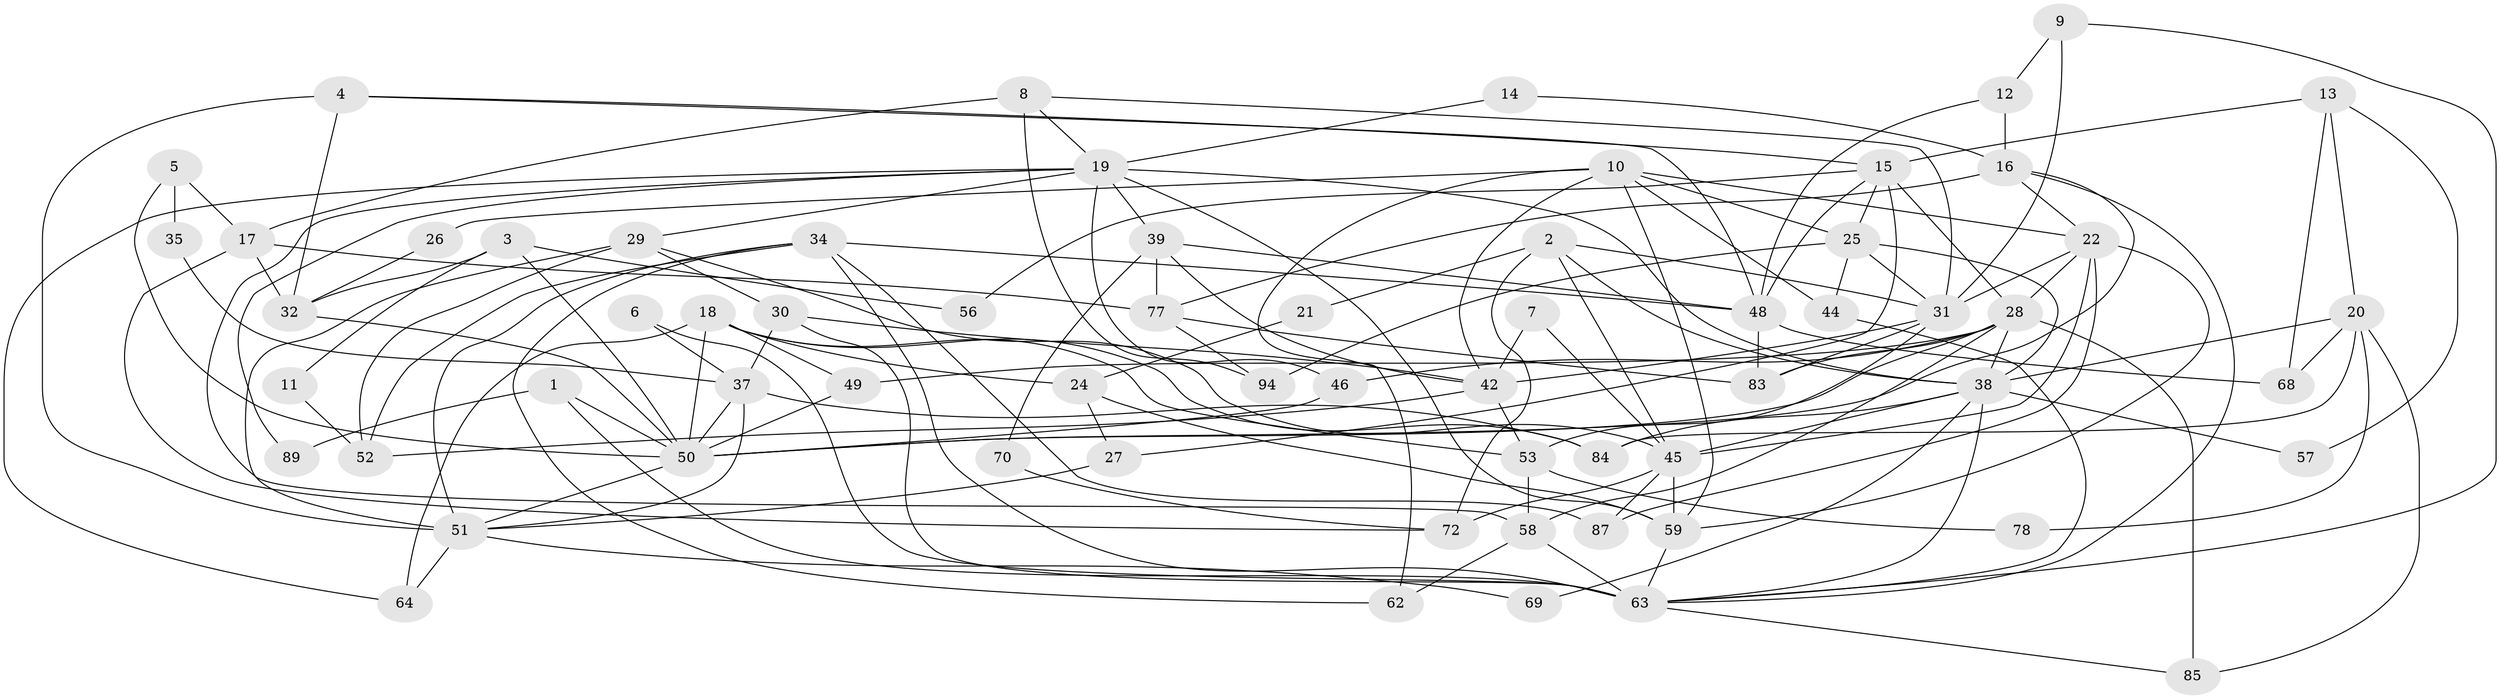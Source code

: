 // original degree distribution, {2: 0.17346938775510204, 6: 0.11224489795918367, 4: 0.23469387755102042, 3: 0.2653061224489796, 5: 0.15306122448979592, 8: 0.02040816326530612, 10: 0.01020408163265306, 7: 0.030612244897959183}
// Generated by graph-tools (version 1.1) at 2025/11/02/27/25 16:11:17]
// undirected, 65 vertices, 150 edges
graph export_dot {
graph [start="1"]
  node [color=gray90,style=filled];
  1 [super="+40"];
  2 [super="+66"];
  3;
  4 [super="+65"];
  5;
  6;
  7;
  8 [super="+74"];
  9 [super="+55"];
  10 [super="+90"];
  11;
  12;
  13;
  14;
  15 [super="+23"];
  16 [super="+67"];
  17 [super="+36"];
  18 [super="+43"];
  19 [super="+81"];
  20 [super="+47"];
  21;
  22 [super="+33"];
  24 [super="+98"];
  25 [super="+93"];
  26;
  27;
  28 [super="+79"];
  29 [super="+41"];
  30 [super="+71"];
  31 [super="+95"];
  32 [super="+88"];
  34 [super="+86"];
  35;
  37 [super="+60"];
  38 [super="+76"];
  39 [super="+54"];
  42 [super="+82"];
  44;
  45 [super="+75"];
  46;
  48 [super="+80"];
  49;
  50 [super="+73"];
  51 [super="+61"];
  52;
  53 [super="+96"];
  56;
  57;
  58 [super="+92"];
  59;
  62;
  63 [super="+91"];
  64 [super="+97"];
  68;
  69;
  70;
  72;
  77;
  78;
  83;
  84;
  85;
  87;
  89;
  94;
  1 -- 50;
  1 -- 89;
  1 -- 63 [weight=2];
  2 -- 45;
  2 -- 21 [weight=2];
  2 -- 31 [weight=2];
  2 -- 72;
  2 -- 38;
  3 -- 11;
  3 -- 56;
  3 -- 50;
  3 -- 32;
  4 -- 32 [weight=2];
  4 -- 48;
  4 -- 15;
  4 -- 51;
  5 -- 35;
  5 -- 50;
  5 -- 17;
  6 -- 63;
  6 -- 37;
  7 -- 42;
  7 -- 45;
  8 -- 94 [weight=2];
  8 -- 17 [weight=2];
  8 -- 19;
  8 -- 31;
  9 -- 12;
  9 -- 63;
  9 -- 31;
  10 -- 22 [weight=2];
  10 -- 26;
  10 -- 59;
  10 -- 42;
  10 -- 25;
  10 -- 44;
  10 -- 62;
  11 -- 52;
  12 -- 48;
  12 -- 16;
  13 -- 15;
  13 -- 68;
  13 -- 20;
  13 -- 57;
  14 -- 19;
  14 -- 16;
  15 -- 28 [weight=2];
  15 -- 48;
  15 -- 56;
  15 -- 27;
  15 -- 25;
  16 -- 63;
  16 -- 50;
  16 -- 22;
  16 -- 77;
  17 -- 77;
  17 -- 32;
  17 -- 72;
  18 -- 49;
  18 -- 24 [weight=2];
  18 -- 50;
  18 -- 64;
  18 -- 84;
  18 -- 53;
  19 -- 39 [weight=2];
  19 -- 29;
  19 -- 64;
  19 -- 89;
  19 -- 58;
  19 -- 59;
  19 -- 46;
  19 -- 38;
  20 -- 68;
  20 -- 85;
  20 -- 84;
  20 -- 78;
  20 -- 38;
  21 -- 24;
  22 -- 87;
  22 -- 59;
  22 -- 45;
  22 -- 28;
  22 -- 31;
  24 -- 59;
  24 -- 27;
  25 -- 31;
  25 -- 44;
  25 -- 94;
  25 -- 38;
  26 -- 32;
  27 -- 51;
  28 -- 46;
  28 -- 50;
  28 -- 83;
  28 -- 85;
  28 -- 49;
  28 -- 38;
  28 -- 58;
  29 -- 51 [weight=2];
  29 -- 52;
  29 -- 30;
  29 -- 45;
  30 -- 42;
  30 -- 37;
  30 -- 63;
  31 -- 83;
  31 -- 53;
  31 -- 42;
  32 -- 50;
  34 -- 87;
  34 -- 52;
  34 -- 62;
  34 -- 48;
  34 -- 51;
  34 -- 63;
  35 -- 37;
  37 -- 84;
  37 -- 50;
  37 -- 51;
  38 -- 84;
  38 -- 69;
  38 -- 45;
  38 -- 57;
  38 -- 63;
  39 -- 70;
  39 -- 42;
  39 -- 48;
  39 -- 77;
  42 -- 53;
  42 -- 52;
  44 -- 63;
  45 -- 87;
  45 -- 72;
  45 -- 59;
  46 -- 50;
  48 -- 68;
  48 -- 83;
  49 -- 50;
  50 -- 51;
  51 -- 69;
  51 -- 64;
  53 -- 58;
  53 -- 78;
  58 -- 62;
  58 -- 63;
  59 -- 63;
  63 -- 85;
  70 -- 72;
  77 -- 83;
  77 -- 94;
}
